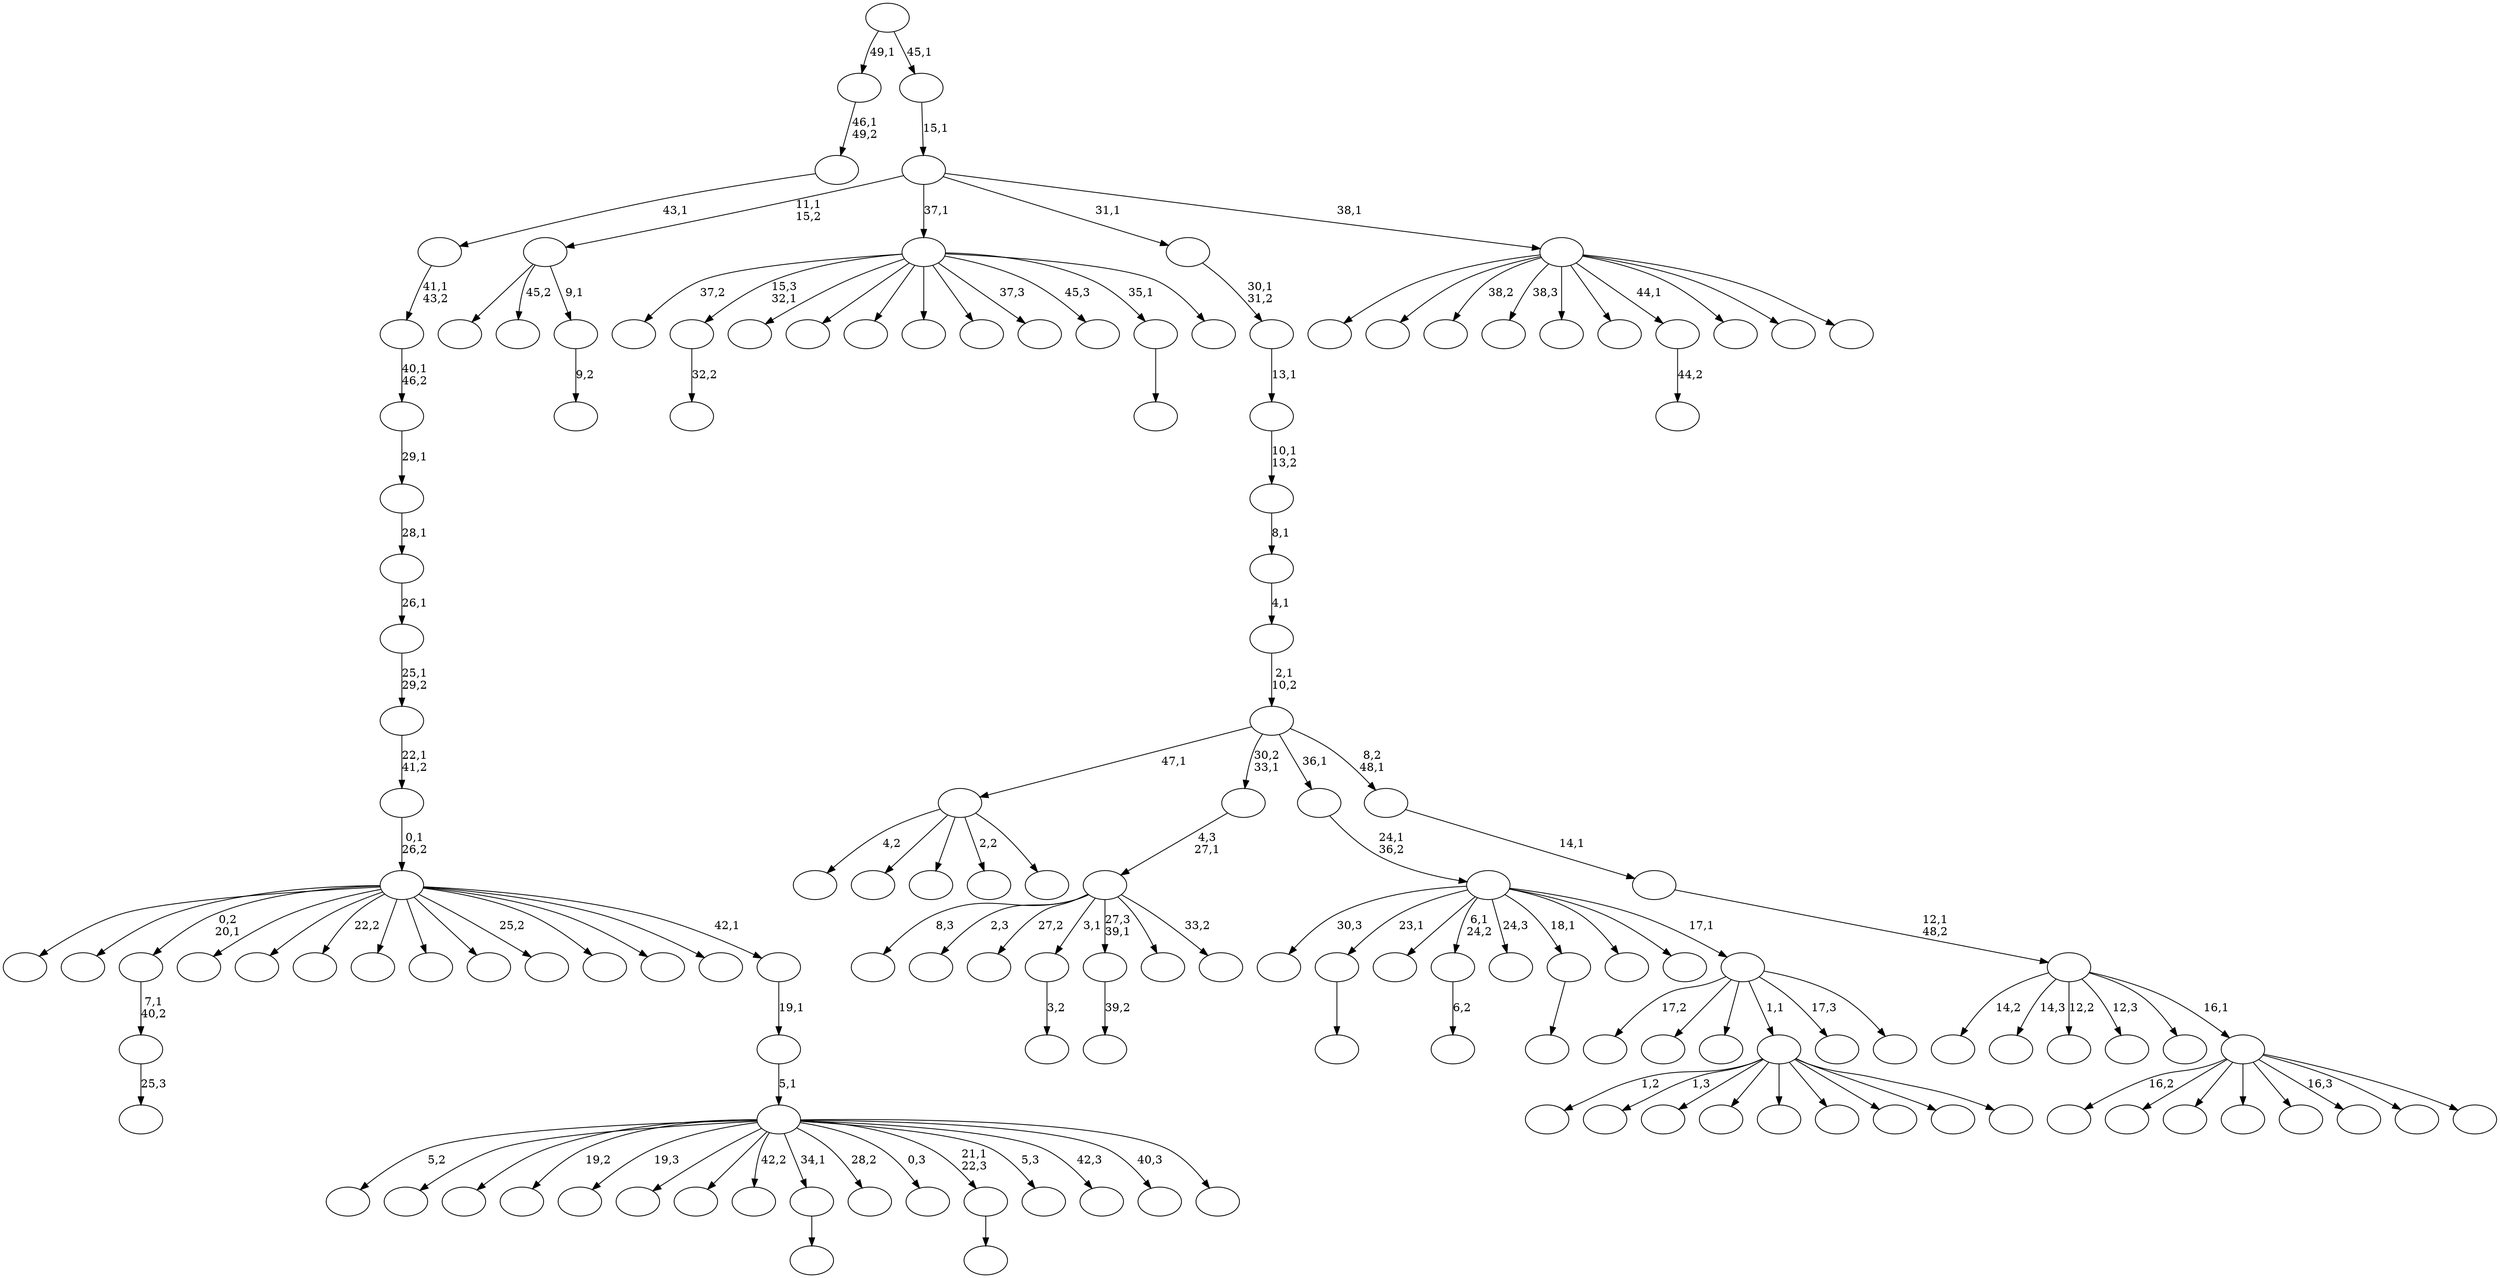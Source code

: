 digraph T {
	150 [label=""]
	149 [label=""]
	148 [label=""]
	147 [label=""]
	146 [label=""]
	145 [label=""]
	144 [label=""]
	143 [label=""]
	142 [label=""]
	141 [label=""]
	140 [label=""]
	139 [label=""]
	138 [label=""]
	137 [label=""]
	136 [label=""]
	135 [label=""]
	134 [label=""]
	133 [label=""]
	132 [label=""]
	131 [label=""]
	130 [label=""]
	129 [label=""]
	128 [label=""]
	127 [label=""]
	126 [label=""]
	125 [label=""]
	124 [label=""]
	123 [label=""]
	122 [label=""]
	121 [label=""]
	120 [label=""]
	119 [label=""]
	118 [label=""]
	117 [label=""]
	116 [label=""]
	115 [label=""]
	114 [label=""]
	113 [label=""]
	112 [label=""]
	111 [label=""]
	110 [label=""]
	109 [label=""]
	108 [label=""]
	107 [label=""]
	106 [label=""]
	105 [label=""]
	104 [label=""]
	103 [label=""]
	102 [label=""]
	101 [label=""]
	100 [label=""]
	99 [label=""]
	98 [label=""]
	97 [label=""]
	96 [label=""]
	95 [label=""]
	94 [label=""]
	93 [label=""]
	92 [label=""]
	91 [label=""]
	90 [label=""]
	89 [label=""]
	88 [label=""]
	87 [label=""]
	86 [label=""]
	85 [label=""]
	84 [label=""]
	83 [label=""]
	82 [label=""]
	81 [label=""]
	80 [label=""]
	79 [label=""]
	78 [label=""]
	77 [label=""]
	76 [label=""]
	75 [label=""]
	74 [label=""]
	73 [label=""]
	72 [label=""]
	71 [label=""]
	70 [label=""]
	69 [label=""]
	68 [label=""]
	67 [label=""]
	66 [label=""]
	65 [label=""]
	64 [label=""]
	63 [label=""]
	62 [label=""]
	61 [label=""]
	60 [label=""]
	59 [label=""]
	58 [label=""]
	57 [label=""]
	56 [label=""]
	55 [label=""]
	54 [label=""]
	53 [label=""]
	52 [label=""]
	51 [label=""]
	50 [label=""]
	49 [label=""]
	48 [label=""]
	47 [label=""]
	46 [label=""]
	45 [label=""]
	44 [label=""]
	43 [label=""]
	42 [label=""]
	41 [label=""]
	40 [label=""]
	39 [label=""]
	38 [label=""]
	37 [label=""]
	36 [label=""]
	35 [label=""]
	34 [label=""]
	33 [label=""]
	32 [label=""]
	31 [label=""]
	30 [label=""]
	29 [label=""]
	28 [label=""]
	27 [label=""]
	26 [label=""]
	25 [label=""]
	24 [label=""]
	23 [label=""]
	22 [label=""]
	21 [label=""]
	20 [label=""]
	19 [label=""]
	18 [label=""]
	17 [label=""]
	16 [label=""]
	15 [label=""]
	14 [label=""]
	13 [label=""]
	12 [label=""]
	11 [label=""]
	10 [label=""]
	9 [label=""]
	8 [label=""]
	7 [label=""]
	6 [label=""]
	5 [label=""]
	4 [label=""]
	3 [label=""]
	2 [label=""]
	1 [label=""]
	0 [label=""]
	141 -> 142 [label="32,2"]
	136 -> 137 [label=""]
	129 -> 130 [label="6,2"]
	121 -> 122 [label="25,3"]
	120 -> 121 [label="7,1\n40,2"]
	98 -> 99 [label="3,2"]
	93 -> 102 [label="4,2"]
	93 -> 101 [label=""]
	93 -> 97 [label=""]
	93 -> 96 [label="2,2"]
	93 -> 94 [label=""]
	84 -> 85 [label=""]
	82 -> 83 [label=""]
	76 -> 77 [label="39,2"]
	67 -> 68 [label=""]
	64 -> 65 [label="44,2"]
	58 -> 59 [label=""]
	55 -> 147 [label="8,3"]
	55 -> 134 [label="2,3"]
	55 -> 106 [label="27,2"]
	55 -> 98 [label="3,1"]
	55 -> 76 [label="27,3\n39,1"]
	55 -> 74 [label=""]
	55 -> 56 [label="33,2"]
	54 -> 55 [label="4,3\n27,1"]
	50 -> 150 [label="1,2"]
	50 -> 139 [label="1,3"]
	50 -> 118 [label=""]
	50 -> 105 [label=""]
	50 -> 103 [label=""]
	50 -> 87 [label=""]
	50 -> 70 [label=""]
	50 -> 53 [label=""]
	50 -> 51 [label=""]
	48 -> 49 [label="9,2"]
	47 -> 123 [label=""]
	47 -> 69 [label="45,2"]
	47 -> 48 [label="9,1"]
	38 -> 140 [label="17,2"]
	38 -> 133 [label=""]
	38 -> 126 [label=""]
	38 -> 50 [label="1,1"]
	38 -> 40 [label="17,3"]
	38 -> 39 [label=""]
	37 -> 146 [label="30,3"]
	37 -> 136 [label="23,1"]
	37 -> 131 [label=""]
	37 -> 129 [label="6,1\n24,2"]
	37 -> 115 [label="24,3"]
	37 -> 82 [label="18,1"]
	37 -> 78 [label=""]
	37 -> 63 [label=""]
	37 -> 38 [label="17,1"]
	36 -> 37 [label="24,1\n36,2"]
	34 -> 145 [label="37,2"]
	34 -> 141 [label="15,3\n32,1"]
	34 -> 116 [label=""]
	34 -> 112 [label=""]
	34 -> 107 [label=""]
	34 -> 92 [label=""]
	34 -> 88 [label=""]
	34 -> 81 [label="37,3"]
	34 -> 62 [label="45,3"]
	34 -> 58 [label="35,1"]
	34 -> 35 [label=""]
	30 -> 135 [label="5,2"]
	30 -> 124 [label=""]
	30 -> 113 [label=""]
	30 -> 110 [label="19,2"]
	30 -> 104 [label="19,3"]
	30 -> 95 [label=""]
	30 -> 90 [label=""]
	30 -> 89 [label="42,2"]
	30 -> 84 [label="34,1"]
	30 -> 72 [label="28,2"]
	30 -> 71 [label="0,3"]
	30 -> 67 [label="21,1\n22,3"]
	30 -> 61 [label="5,3"]
	30 -> 42 [label="42,3"]
	30 -> 41 [label="40,3"]
	30 -> 31 [label=""]
	29 -> 30 [label="5,1"]
	28 -> 29 [label="19,1"]
	27 -> 149 [label=""]
	27 -> 125 [label=""]
	27 -> 120 [label="0,2\n20,1"]
	27 -> 109 [label=""]
	27 -> 100 [label=""]
	27 -> 80 [label="22,2"]
	27 -> 79 [label=""]
	27 -> 73 [label=""]
	27 -> 66 [label=""]
	27 -> 57 [label="25,2"]
	27 -> 52 [label=""]
	27 -> 45 [label=""]
	27 -> 32 [label=""]
	27 -> 28 [label="42,1"]
	26 -> 27 [label="0,1\n26,2"]
	25 -> 26 [label="22,1\n41,2"]
	24 -> 25 [label="25,1\n29,2"]
	23 -> 24 [label="26,1"]
	22 -> 23 [label="28,1"]
	21 -> 22 [label="29,1"]
	20 -> 21 [label="40,1\n46,2"]
	19 -> 20 [label="41,1\n43,2"]
	18 -> 19 [label="43,1"]
	17 -> 18 [label="46,1\n49,2"]
	15 -> 143 [label="16,2"]
	15 -> 132 [label=""]
	15 -> 127 [label=""]
	15 -> 119 [label=""]
	15 -> 86 [label=""]
	15 -> 75 [label="16,3"]
	15 -> 60 [label=""]
	15 -> 16 [label=""]
	14 -> 148 [label="14,2"]
	14 -> 138 [label="14,3"]
	14 -> 91 [label="12,2"]
	14 -> 46 [label="12,3"]
	14 -> 33 [label=""]
	14 -> 15 [label="16,1"]
	13 -> 14 [label="12,1\n48,2"]
	12 -> 13 [label="14,1"]
	11 -> 93 [label="47,1"]
	11 -> 54 [label="30,2\n33,1"]
	11 -> 36 [label="36,1"]
	11 -> 12 [label="8,2\n48,1"]
	10 -> 11 [label="2,1\n10,2"]
	9 -> 10 [label="4,1"]
	8 -> 9 [label="8,1"]
	7 -> 8 [label="10,1\n13,2"]
	6 -> 7 [label="13,1"]
	5 -> 6 [label="30,1\n31,2"]
	3 -> 144 [label=""]
	3 -> 128 [label=""]
	3 -> 117 [label="38,2"]
	3 -> 114 [label="38,3"]
	3 -> 111 [label=""]
	3 -> 108 [label=""]
	3 -> 64 [label="44,1"]
	3 -> 44 [label=""]
	3 -> 43 [label=""]
	3 -> 4 [label=""]
	2 -> 47 [label="11,1\n15,2"]
	2 -> 34 [label="37,1"]
	2 -> 5 [label="31,1"]
	2 -> 3 [label="38,1"]
	1 -> 2 [label="15,1"]
	0 -> 17 [label="49,1"]
	0 -> 1 [label="45,1"]
}
